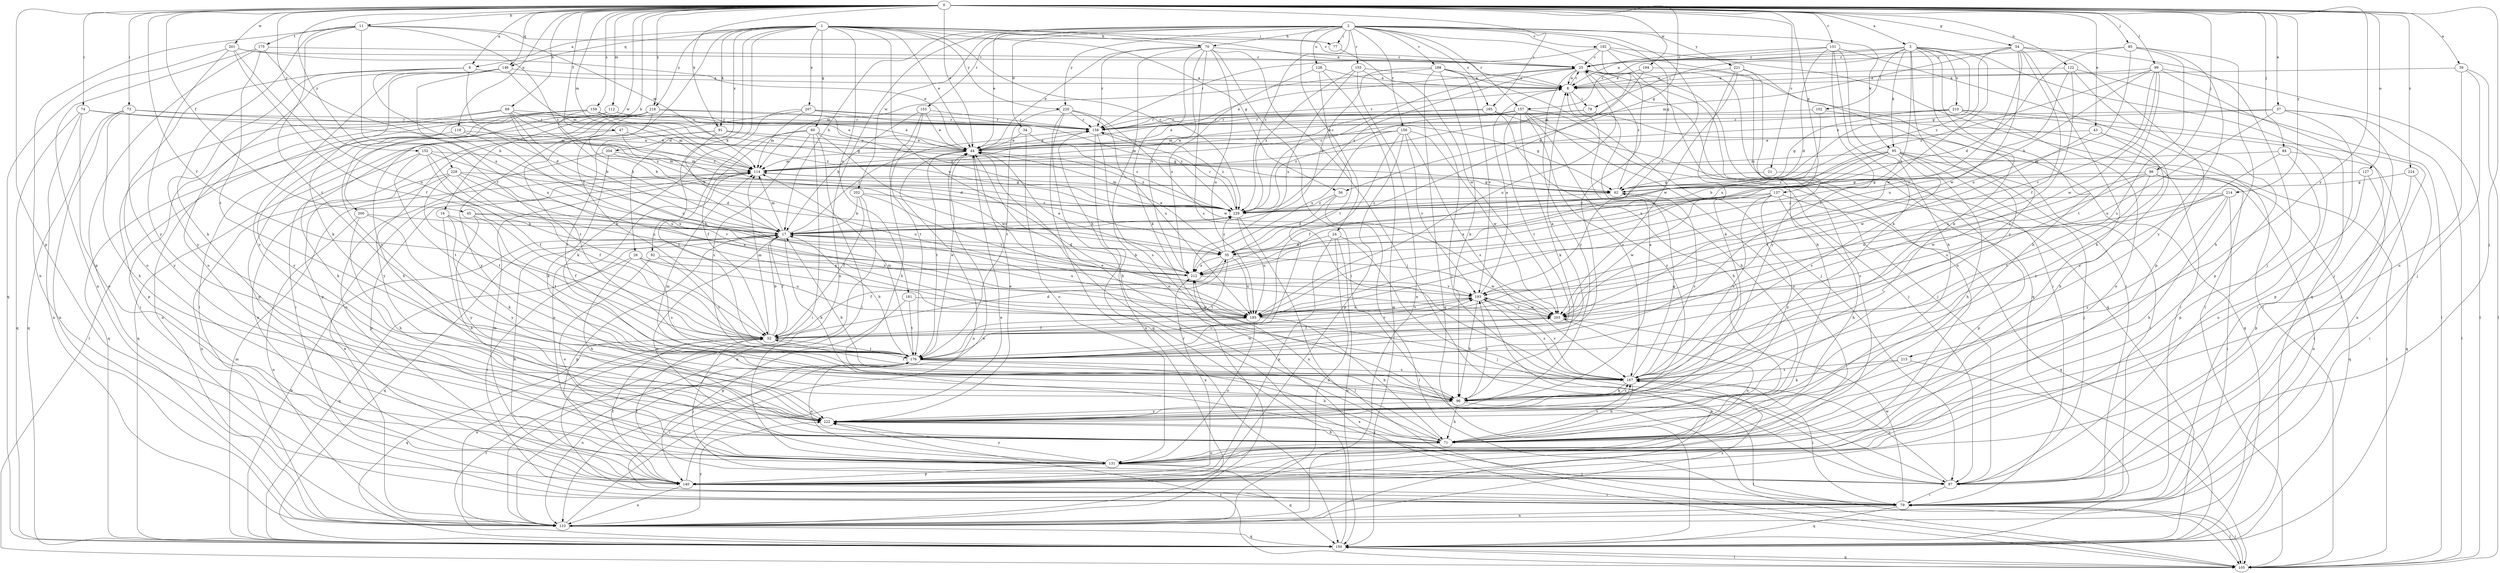strict digraph  {
0;
1;
2;
3;
6;
8;
11;
16;
17;
21;
24;
25;
26;
34;
35;
37;
39;
43;
44;
45;
47;
52;
54;
56;
60;
62;
69;
70;
71;
73;
74;
77;
78;
79;
84;
85;
86;
87;
91;
92;
95;
96;
99;
102;
105;
112;
114;
118;
122;
123;
127;
128;
131;
137;
140;
146;
150;
151;
152;
153;
155;
156;
157;
158;
159;
165;
167;
175;
176;
181;
185;
188;
192;
193;
194;
200;
201;
202;
203;
204;
207;
210;
212;
213;
214;
218;
220;
221;
222;
224;
228;
229;
0 -> 3  [label=a];
0 -> 6  [label=a];
0 -> 11  [label=b];
0 -> 16  [label=b];
0 -> 21  [label=c];
0 -> 37  [label=e];
0 -> 39  [label=e];
0 -> 43  [label=e];
0 -> 44  [label=e];
0 -> 45  [label=f];
0 -> 47  [label=f];
0 -> 52  [label=f];
0 -> 54  [label=g];
0 -> 56  [label=g];
0 -> 69  [label=h];
0 -> 73  [label=i];
0 -> 74  [label=i];
0 -> 84  [label=j];
0 -> 85  [label=j];
0 -> 86  [label=j];
0 -> 87  [label=j];
0 -> 91  [label=k];
0 -> 99  [label=l];
0 -> 112  [label=m];
0 -> 114  [label=m];
0 -> 118  [label=n];
0 -> 122  [label=n];
0 -> 127  [label=o];
0 -> 137  [label=p];
0 -> 140  [label=p];
0 -> 146  [label=q];
0 -> 151  [label=r];
0 -> 152  [label=r];
0 -> 159  [label=s];
0 -> 165  [label=s];
0 -> 194  [label=w];
0 -> 200  [label=w];
0 -> 201  [label=w];
0 -> 213  [label=y];
0 -> 214  [label=y];
0 -> 218  [label=y];
0 -> 224  [label=z];
0 -> 228  [label=z];
1 -> 6  [label=a];
1 -> 8  [label=a];
1 -> 26  [label=d];
1 -> 44  [label=e];
1 -> 52  [label=f];
1 -> 56  [label=g];
1 -> 60  [label=g];
1 -> 70  [label=h];
1 -> 77  [label=i];
1 -> 91  [label=k];
1 -> 92  [label=k];
1 -> 146  [label=q];
1 -> 181  [label=u];
1 -> 185  [label=u];
1 -> 204  [label=x];
1 -> 207  [label=x];
1 -> 218  [label=y];
1 -> 220  [label=y];
1 -> 229  [label=z];
2 -> 17  [label=b];
2 -> 24  [label=c];
2 -> 34  [label=d];
2 -> 35  [label=d];
2 -> 44  [label=e];
2 -> 62  [label=g];
2 -> 70  [label=h];
2 -> 77  [label=i];
2 -> 95  [label=k];
2 -> 123  [label=n];
2 -> 128  [label=o];
2 -> 153  [label=r];
2 -> 155  [label=r];
2 -> 156  [label=r];
2 -> 157  [label=r];
2 -> 165  [label=s];
2 -> 188  [label=v];
2 -> 192  [label=v];
2 -> 193  [label=v];
2 -> 202  [label=w];
2 -> 220  [label=y];
2 -> 221  [label=y];
2 -> 229  [label=z];
3 -> 25  [label=c];
3 -> 62  [label=g];
3 -> 71  [label=h];
3 -> 78  [label=i];
3 -> 95  [label=k];
3 -> 96  [label=k];
3 -> 102  [label=l];
3 -> 150  [label=q];
3 -> 157  [label=r];
3 -> 203  [label=w];
3 -> 210  [label=x];
3 -> 212  [label=x];
3 -> 222  [label=y];
6 -> 8  [label=a];
6 -> 17  [label=b];
6 -> 35  [label=d];
6 -> 131  [label=o];
6 -> 222  [label=y];
8 -> 25  [label=c];
8 -> 71  [label=h];
8 -> 78  [label=i];
8 -> 158  [label=r];
11 -> 25  [label=c];
11 -> 52  [label=f];
11 -> 71  [label=h];
11 -> 114  [label=m];
11 -> 123  [label=n];
11 -> 175  [label=t];
11 -> 176  [label=t];
11 -> 229  [label=z];
16 -> 17  [label=b];
16 -> 71  [label=h];
16 -> 176  [label=t];
16 -> 222  [label=y];
17 -> 35  [label=d];
17 -> 52  [label=f];
17 -> 79  [label=i];
17 -> 96  [label=k];
17 -> 114  [label=m];
17 -> 131  [label=o];
17 -> 140  [label=p];
17 -> 150  [label=q];
17 -> 158  [label=r];
17 -> 185  [label=u];
17 -> 229  [label=z];
21 -> 62  [label=g];
21 -> 140  [label=p];
24 -> 35  [label=d];
24 -> 87  [label=j];
24 -> 123  [label=n];
24 -> 140  [label=p];
24 -> 150  [label=q];
25 -> 8  [label=a];
25 -> 44  [label=e];
25 -> 79  [label=i];
25 -> 131  [label=o];
25 -> 150  [label=q];
25 -> 185  [label=u];
25 -> 222  [label=y];
25 -> 229  [label=z];
26 -> 71  [label=h];
26 -> 150  [label=q];
26 -> 167  [label=s];
26 -> 185  [label=u];
26 -> 212  [label=x];
34 -> 44  [label=e];
34 -> 131  [label=o];
34 -> 229  [label=z];
35 -> 44  [label=e];
35 -> 52  [label=f];
35 -> 176  [label=t];
35 -> 185  [label=u];
35 -> 203  [label=w];
35 -> 212  [label=x];
35 -> 229  [label=z];
37 -> 44  [label=e];
37 -> 87  [label=j];
37 -> 105  [label=l];
37 -> 140  [label=p];
37 -> 158  [label=r];
37 -> 185  [label=u];
39 -> 8  [label=a];
39 -> 87  [label=j];
39 -> 105  [label=l];
39 -> 131  [label=o];
43 -> 44  [label=e];
43 -> 71  [label=h];
43 -> 203  [label=w];
43 -> 222  [label=y];
44 -> 114  [label=m];
44 -> 123  [label=n];
44 -> 176  [label=t];
44 -> 229  [label=z];
45 -> 17  [label=b];
45 -> 52  [label=f];
45 -> 212  [label=x];
45 -> 222  [label=y];
47 -> 35  [label=d];
47 -> 44  [label=e];
47 -> 150  [label=q];
52 -> 17  [label=b];
52 -> 35  [label=d];
52 -> 87  [label=j];
52 -> 114  [label=m];
52 -> 123  [label=n];
52 -> 150  [label=q];
52 -> 176  [label=t];
52 -> 193  [label=v];
54 -> 25  [label=c];
54 -> 52  [label=f];
54 -> 71  [label=h];
54 -> 87  [label=j];
54 -> 114  [label=m];
54 -> 140  [label=p];
54 -> 185  [label=u];
54 -> 203  [label=w];
54 -> 229  [label=z];
56 -> 35  [label=d];
56 -> 105  [label=l];
56 -> 229  [label=z];
60 -> 44  [label=e];
60 -> 52  [label=f];
60 -> 79  [label=i];
60 -> 87  [label=j];
60 -> 167  [label=s];
60 -> 176  [label=t];
60 -> 203  [label=w];
62 -> 25  [label=c];
62 -> 114  [label=m];
62 -> 167  [label=s];
62 -> 229  [label=z];
69 -> 17  [label=b];
69 -> 79  [label=i];
69 -> 114  [label=m];
69 -> 140  [label=p];
69 -> 158  [label=r];
69 -> 185  [label=u];
69 -> 229  [label=z];
70 -> 25  [label=c];
70 -> 44  [label=e];
70 -> 79  [label=i];
70 -> 87  [label=j];
70 -> 96  [label=k];
70 -> 123  [label=n];
70 -> 158  [label=r];
70 -> 167  [label=s];
70 -> 185  [label=u];
70 -> 212  [label=x];
71 -> 131  [label=o];
71 -> 167  [label=s];
71 -> 212  [label=x];
71 -> 222  [label=y];
73 -> 71  [label=h];
73 -> 123  [label=n];
73 -> 150  [label=q];
73 -> 158  [label=r];
73 -> 222  [label=y];
73 -> 229  [label=z];
74 -> 114  [label=m];
74 -> 123  [label=n];
74 -> 131  [label=o];
74 -> 150  [label=q];
74 -> 158  [label=r];
77 -> 203  [label=w];
78 -> 44  [label=e];
78 -> 150  [label=q];
78 -> 158  [label=r];
79 -> 44  [label=e];
79 -> 105  [label=l];
79 -> 123  [label=n];
79 -> 150  [label=q];
79 -> 203  [label=w];
84 -> 114  [label=m];
84 -> 140  [label=p];
84 -> 150  [label=q];
84 -> 167  [label=s];
85 -> 25  [label=c];
85 -> 35  [label=d];
85 -> 71  [label=h];
85 -> 167  [label=s];
85 -> 185  [label=u];
85 -> 222  [label=y];
86 -> 62  [label=g];
86 -> 123  [label=n];
86 -> 150  [label=q];
86 -> 176  [label=t];
86 -> 185  [label=u];
86 -> 203  [label=w];
87 -> 52  [label=f];
87 -> 79  [label=i];
87 -> 167  [label=s];
91 -> 17  [label=b];
91 -> 44  [label=e];
91 -> 62  [label=g];
91 -> 176  [label=t];
91 -> 222  [label=y];
92 -> 131  [label=o];
92 -> 176  [label=t];
92 -> 212  [label=x];
95 -> 17  [label=b];
95 -> 71  [label=h];
95 -> 79  [label=i];
95 -> 87  [label=j];
95 -> 105  [label=l];
95 -> 114  [label=m];
95 -> 167  [label=s];
95 -> 212  [label=x];
95 -> 229  [label=z];
96 -> 8  [label=a];
96 -> 17  [label=b];
96 -> 71  [label=h];
96 -> 105  [label=l];
96 -> 114  [label=m];
96 -> 167  [label=s];
96 -> 193  [label=v];
96 -> 222  [label=y];
99 -> 8  [label=a];
99 -> 17  [label=b];
99 -> 87  [label=j];
99 -> 105  [label=l];
99 -> 176  [label=t];
99 -> 193  [label=v];
99 -> 203  [label=w];
99 -> 229  [label=z];
102 -> 79  [label=i];
102 -> 158  [label=r];
102 -> 212  [label=x];
105 -> 79  [label=i];
105 -> 150  [label=q];
105 -> 212  [label=x];
105 -> 222  [label=y];
112 -> 44  [label=e];
112 -> 79  [label=i];
112 -> 158  [label=r];
112 -> 167  [label=s];
112 -> 222  [label=y];
114 -> 62  [label=g];
114 -> 123  [label=n];
114 -> 131  [label=o];
114 -> 140  [label=p];
118 -> 44  [label=e];
118 -> 150  [label=q];
118 -> 185  [label=u];
122 -> 8  [label=a];
122 -> 105  [label=l];
122 -> 140  [label=p];
122 -> 167  [label=s];
122 -> 185  [label=u];
123 -> 44  [label=e];
123 -> 150  [label=q];
123 -> 167  [label=s];
123 -> 222  [label=y];
127 -> 62  [label=g];
127 -> 79  [label=i];
127 -> 131  [label=o];
128 -> 8  [label=a];
128 -> 150  [label=q];
128 -> 176  [label=t];
128 -> 212  [label=x];
131 -> 87  [label=j];
131 -> 140  [label=p];
131 -> 150  [label=q];
131 -> 222  [label=y];
137 -> 71  [label=h];
137 -> 150  [label=q];
137 -> 167  [label=s];
137 -> 203  [label=w];
137 -> 212  [label=x];
137 -> 222  [label=y];
137 -> 229  [label=z];
140 -> 17  [label=b];
140 -> 25  [label=c];
140 -> 44  [label=e];
140 -> 52  [label=f];
140 -> 79  [label=i];
140 -> 114  [label=m];
140 -> 123  [label=n];
140 -> 212  [label=x];
146 -> 8  [label=a];
146 -> 96  [label=k];
146 -> 114  [label=m];
146 -> 131  [label=o];
146 -> 185  [label=u];
146 -> 222  [label=y];
150 -> 17  [label=b];
150 -> 105  [label=l];
150 -> 114  [label=m];
150 -> 158  [label=r];
150 -> 176  [label=t];
151 -> 8  [label=a];
151 -> 25  [label=c];
151 -> 35  [label=d];
151 -> 71  [label=h];
151 -> 96  [label=k];
151 -> 105  [label=l];
151 -> 176  [label=t];
152 -> 35  [label=d];
152 -> 52  [label=f];
152 -> 96  [label=k];
152 -> 114  [label=m];
152 -> 176  [label=t];
152 -> 185  [label=u];
153 -> 17  [label=b];
153 -> 44  [label=e];
153 -> 71  [label=h];
153 -> 158  [label=r];
153 -> 176  [label=t];
155 -> 8  [label=a];
155 -> 87  [label=j];
155 -> 123  [label=n];
155 -> 212  [label=x];
155 -> 229  [label=z];
156 -> 44  [label=e];
156 -> 52  [label=f];
156 -> 114  [label=m];
156 -> 140  [label=p];
156 -> 167  [label=s];
156 -> 193  [label=v];
156 -> 203  [label=w];
156 -> 212  [label=x];
157 -> 87  [label=j];
157 -> 96  [label=k];
157 -> 131  [label=o];
157 -> 158  [label=r];
157 -> 167  [label=s];
157 -> 176  [label=t];
157 -> 222  [label=y];
157 -> 229  [label=z];
158 -> 44  [label=e];
158 -> 123  [label=n];
158 -> 167  [label=s];
158 -> 229  [label=z];
159 -> 17  [label=b];
159 -> 44  [label=e];
159 -> 62  [label=g];
159 -> 105  [label=l];
159 -> 123  [label=n];
159 -> 158  [label=r];
159 -> 229  [label=z];
165 -> 71  [label=h];
165 -> 87  [label=j];
165 -> 114  [label=m];
165 -> 158  [label=r];
167 -> 44  [label=e];
167 -> 52  [label=f];
167 -> 62  [label=g];
167 -> 71  [label=h];
167 -> 79  [label=i];
167 -> 96  [label=k];
167 -> 193  [label=v];
175 -> 25  [label=c];
175 -> 123  [label=n];
175 -> 140  [label=p];
175 -> 176  [label=t];
175 -> 212  [label=x];
176 -> 8  [label=a];
176 -> 17  [label=b];
176 -> 44  [label=e];
176 -> 71  [label=h];
176 -> 79  [label=i];
176 -> 114  [label=m];
176 -> 123  [label=n];
176 -> 131  [label=o];
176 -> 167  [label=s];
176 -> 193  [label=v];
176 -> 203  [label=w];
181 -> 140  [label=p];
181 -> 176  [label=t];
181 -> 203  [label=w];
185 -> 52  [label=f];
185 -> 71  [label=h];
185 -> 131  [label=o];
185 -> 193  [label=v];
188 -> 8  [label=a];
188 -> 17  [label=b];
188 -> 87  [label=j];
188 -> 96  [label=k];
188 -> 114  [label=m];
188 -> 150  [label=q];
188 -> 193  [label=v];
192 -> 25  [label=c];
192 -> 71  [label=h];
192 -> 105  [label=l];
192 -> 150  [label=q];
192 -> 158  [label=r];
192 -> 176  [label=t];
193 -> 8  [label=a];
193 -> 96  [label=k];
193 -> 123  [label=n];
193 -> 167  [label=s];
193 -> 185  [label=u];
193 -> 203  [label=w];
194 -> 8  [label=a];
194 -> 114  [label=m];
194 -> 167  [label=s];
200 -> 17  [label=b];
200 -> 71  [label=h];
200 -> 96  [label=k];
200 -> 123  [label=n];
201 -> 25  [label=c];
201 -> 44  [label=e];
201 -> 52  [label=f];
201 -> 150  [label=q];
201 -> 185  [label=u];
201 -> 222  [label=y];
202 -> 17  [label=b];
202 -> 52  [label=f];
202 -> 123  [label=n];
202 -> 193  [label=v];
202 -> 229  [label=z];
203 -> 52  [label=f];
203 -> 131  [label=o];
203 -> 193  [label=v];
204 -> 96  [label=k];
204 -> 114  [label=m];
204 -> 131  [label=o];
204 -> 185  [label=u];
207 -> 62  [label=g];
207 -> 96  [label=k];
207 -> 114  [label=m];
207 -> 140  [label=p];
207 -> 158  [label=r];
207 -> 229  [label=z];
210 -> 44  [label=e];
210 -> 62  [label=g];
210 -> 79  [label=i];
210 -> 123  [label=n];
210 -> 131  [label=o];
210 -> 158  [label=r];
212 -> 17  [label=b];
212 -> 44  [label=e];
212 -> 193  [label=v];
213 -> 96  [label=k];
213 -> 105  [label=l];
213 -> 167  [label=s];
214 -> 71  [label=h];
214 -> 79  [label=i];
214 -> 185  [label=u];
214 -> 193  [label=v];
214 -> 222  [label=y];
214 -> 229  [label=z];
218 -> 17  [label=b];
218 -> 71  [label=h];
218 -> 79  [label=i];
218 -> 140  [label=p];
218 -> 158  [label=r];
218 -> 176  [label=t];
218 -> 222  [label=y];
218 -> 229  [label=z];
220 -> 71  [label=h];
220 -> 150  [label=q];
220 -> 158  [label=r];
220 -> 176  [label=t];
220 -> 185  [label=u];
220 -> 203  [label=w];
221 -> 8  [label=a];
221 -> 79  [label=i];
221 -> 96  [label=k];
221 -> 203  [label=w];
221 -> 222  [label=y];
222 -> 44  [label=e];
222 -> 71  [label=h];
224 -> 62  [label=g];
224 -> 79  [label=i];
224 -> 140  [label=p];
228 -> 52  [label=f];
228 -> 62  [label=g];
228 -> 123  [label=n];
228 -> 131  [label=o];
228 -> 176  [label=t];
228 -> 193  [label=v];
228 -> 212  [label=x];
229 -> 17  [label=b];
229 -> 25  [label=c];
229 -> 105  [label=l];
229 -> 158  [label=r];
229 -> 185  [label=u];
}
